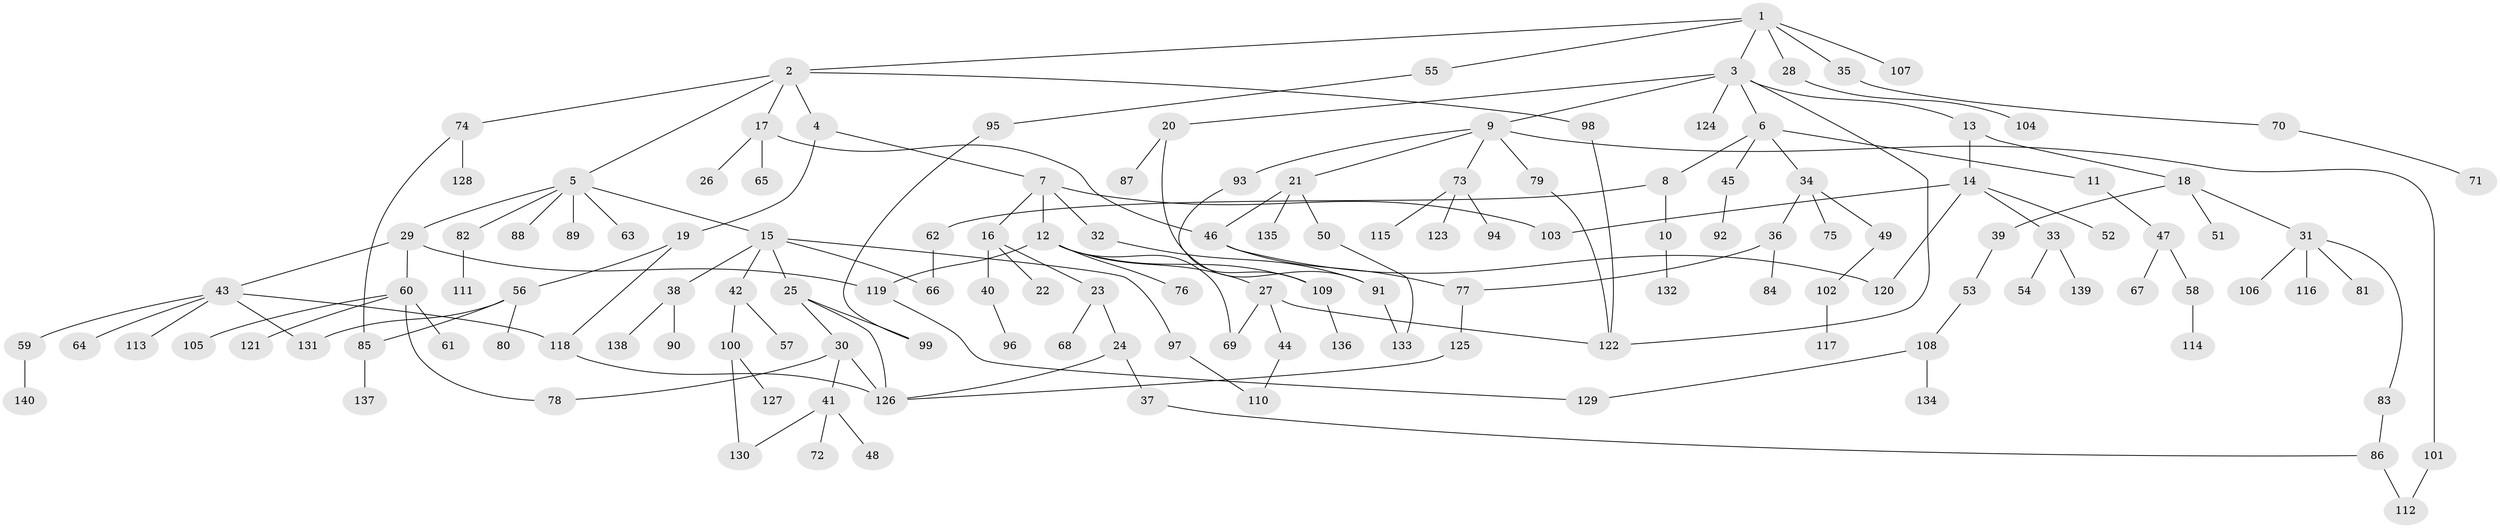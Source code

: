 // coarse degree distribution, {3: 0.13953488372093023, 2: 0.32558139534883723, 4: 0.11627906976744186, 6: 0.046511627906976744, 5: 0.09302325581395349, 7: 0.09302325581395349, 1: 0.18604651162790697}
// Generated by graph-tools (version 1.1) at 2025/36/03/04/25 23:36:09]
// undirected, 140 vertices, 166 edges
graph export_dot {
  node [color=gray90,style=filled];
  1;
  2;
  3;
  4;
  5;
  6;
  7;
  8;
  9;
  10;
  11;
  12;
  13;
  14;
  15;
  16;
  17;
  18;
  19;
  20;
  21;
  22;
  23;
  24;
  25;
  26;
  27;
  28;
  29;
  30;
  31;
  32;
  33;
  34;
  35;
  36;
  37;
  38;
  39;
  40;
  41;
  42;
  43;
  44;
  45;
  46;
  47;
  48;
  49;
  50;
  51;
  52;
  53;
  54;
  55;
  56;
  57;
  58;
  59;
  60;
  61;
  62;
  63;
  64;
  65;
  66;
  67;
  68;
  69;
  70;
  71;
  72;
  73;
  74;
  75;
  76;
  77;
  78;
  79;
  80;
  81;
  82;
  83;
  84;
  85;
  86;
  87;
  88;
  89;
  90;
  91;
  92;
  93;
  94;
  95;
  96;
  97;
  98;
  99;
  100;
  101;
  102;
  103;
  104;
  105;
  106;
  107;
  108;
  109;
  110;
  111;
  112;
  113;
  114;
  115;
  116;
  117;
  118;
  119;
  120;
  121;
  122;
  123;
  124;
  125;
  126;
  127;
  128;
  129;
  130;
  131;
  132;
  133;
  134;
  135;
  136;
  137;
  138;
  139;
  140;
  1 -- 2;
  1 -- 3;
  1 -- 28;
  1 -- 35;
  1 -- 55;
  1 -- 107;
  2 -- 4;
  2 -- 5;
  2 -- 17;
  2 -- 74;
  2 -- 98;
  3 -- 6;
  3 -- 9;
  3 -- 13;
  3 -- 20;
  3 -- 124;
  3 -- 122;
  4 -- 7;
  4 -- 19;
  5 -- 15;
  5 -- 29;
  5 -- 63;
  5 -- 82;
  5 -- 88;
  5 -- 89;
  6 -- 8;
  6 -- 11;
  6 -- 34;
  6 -- 45;
  7 -- 12;
  7 -- 16;
  7 -- 32;
  7 -- 103;
  8 -- 10;
  8 -- 62;
  9 -- 21;
  9 -- 73;
  9 -- 79;
  9 -- 93;
  9 -- 101;
  10 -- 132;
  11 -- 47;
  12 -- 27;
  12 -- 69;
  12 -- 76;
  12 -- 119;
  12 -- 109;
  13 -- 14;
  13 -- 18;
  14 -- 33;
  14 -- 52;
  14 -- 103;
  14 -- 120;
  15 -- 25;
  15 -- 38;
  15 -- 42;
  15 -- 97;
  15 -- 66;
  16 -- 22;
  16 -- 23;
  16 -- 40;
  17 -- 26;
  17 -- 65;
  17 -- 46;
  18 -- 31;
  18 -- 39;
  18 -- 51;
  19 -- 56;
  19 -- 118;
  20 -- 87;
  20 -- 91;
  21 -- 46;
  21 -- 50;
  21 -- 135;
  23 -- 24;
  23 -- 68;
  24 -- 37;
  24 -- 126;
  25 -- 30;
  25 -- 126;
  25 -- 99;
  27 -- 44;
  27 -- 122;
  27 -- 69;
  28 -- 104;
  29 -- 43;
  29 -- 60;
  29 -- 119;
  30 -- 41;
  30 -- 126;
  30 -- 78;
  31 -- 81;
  31 -- 83;
  31 -- 106;
  31 -- 116;
  32 -- 91;
  33 -- 54;
  33 -- 139;
  34 -- 36;
  34 -- 49;
  34 -- 75;
  35 -- 70;
  36 -- 77;
  36 -- 84;
  37 -- 86;
  38 -- 90;
  38 -- 138;
  39 -- 53;
  40 -- 96;
  41 -- 48;
  41 -- 72;
  41 -- 130;
  42 -- 57;
  42 -- 100;
  43 -- 59;
  43 -- 64;
  43 -- 113;
  43 -- 118;
  43 -- 131;
  44 -- 110;
  45 -- 92;
  46 -- 77;
  46 -- 120;
  47 -- 58;
  47 -- 67;
  49 -- 102;
  50 -- 133;
  53 -- 108;
  55 -- 95;
  56 -- 80;
  56 -- 131;
  56 -- 85;
  58 -- 114;
  59 -- 140;
  60 -- 61;
  60 -- 78;
  60 -- 105;
  60 -- 121;
  62 -- 66;
  70 -- 71;
  73 -- 94;
  73 -- 115;
  73 -- 123;
  74 -- 85;
  74 -- 128;
  77 -- 125;
  79 -- 122;
  82 -- 111;
  83 -- 86;
  85 -- 137;
  86 -- 112;
  91 -- 133;
  93 -- 109;
  95 -- 99;
  97 -- 110;
  98 -- 122;
  100 -- 127;
  100 -- 130;
  101 -- 112;
  102 -- 117;
  108 -- 129;
  108 -- 134;
  109 -- 136;
  118 -- 126;
  119 -- 129;
  125 -- 126;
}
